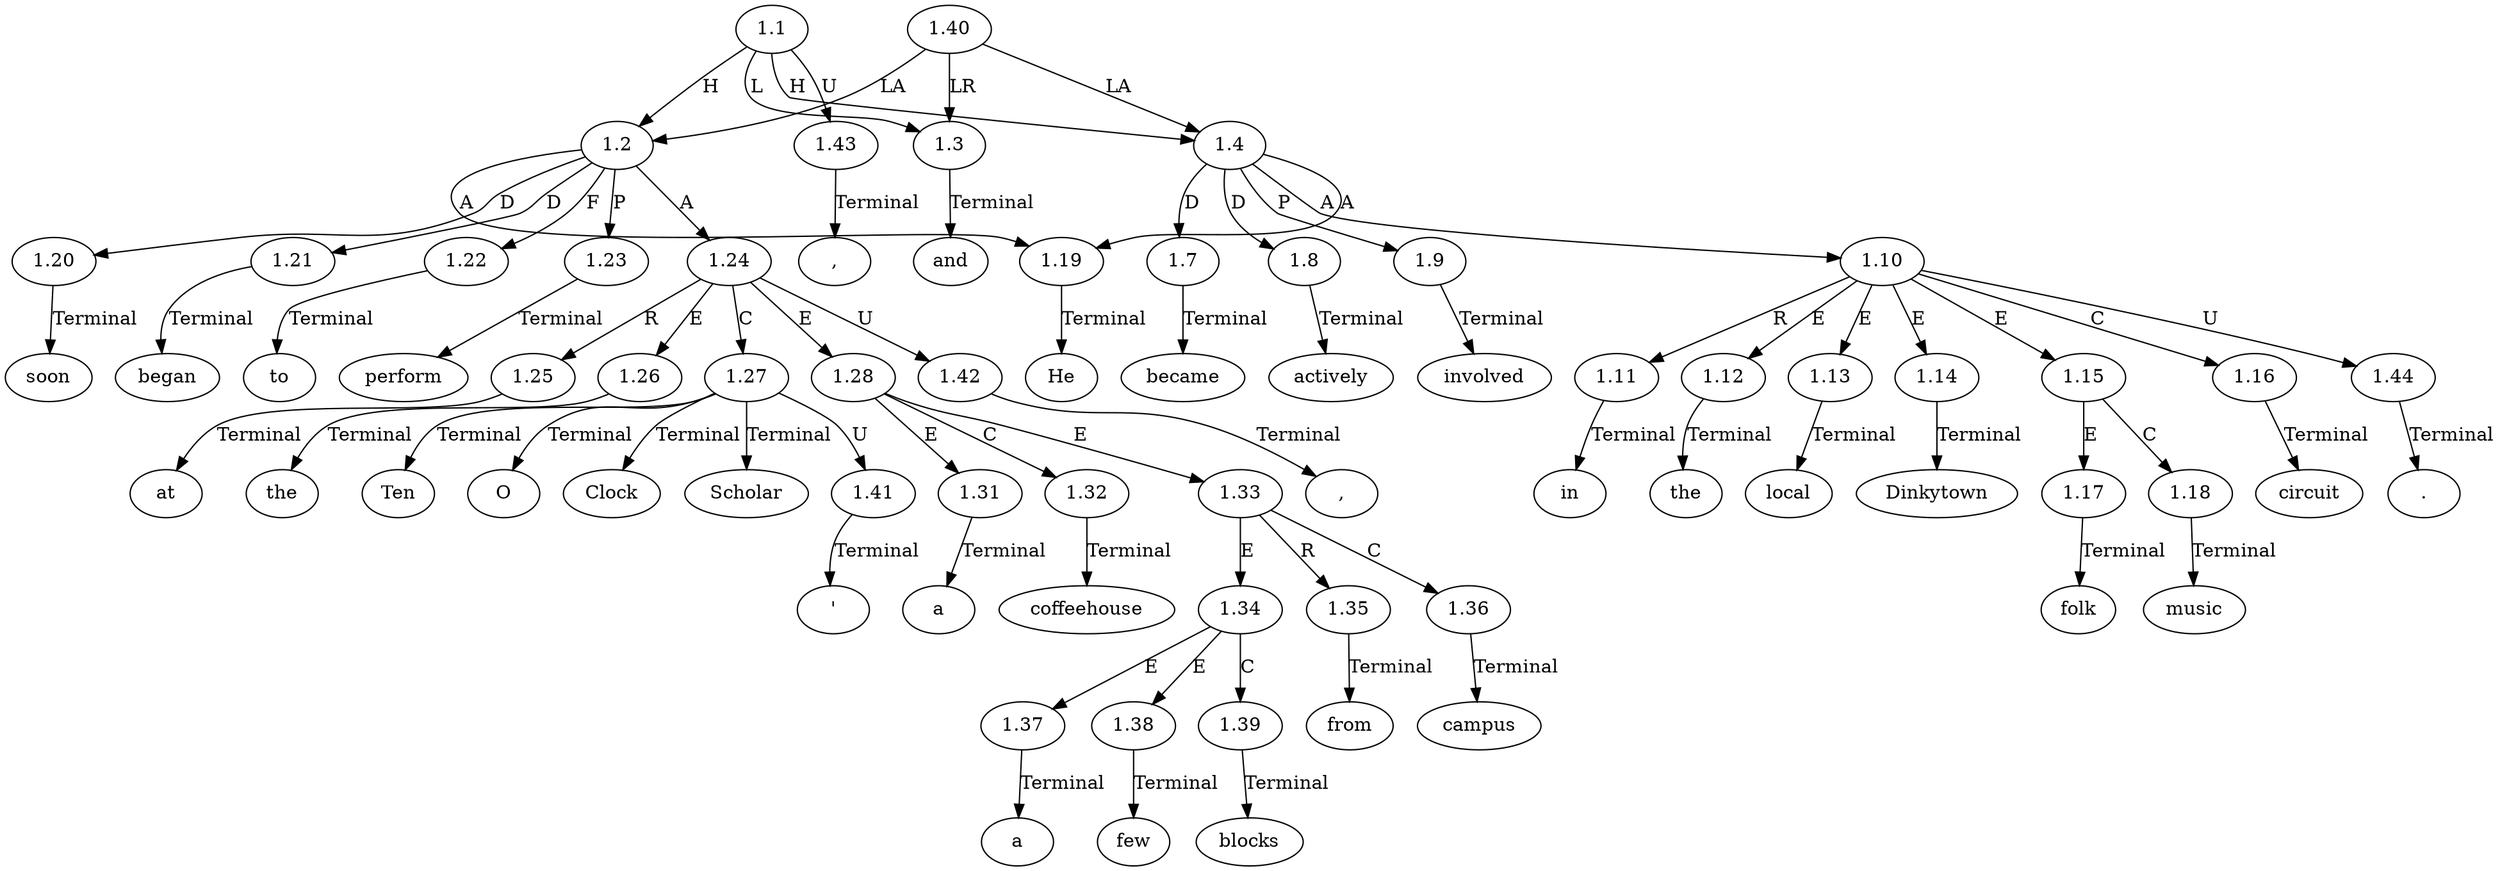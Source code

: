 // Graph
digraph {
	0.1 [label=He ordering=out]
	0.10 [label="'" ordering=out]
	0.11 [label=Clock ordering=out]
	0.12 [label=Scholar ordering=out]
	0.13 [label="," ordering=out]
	0.14 [label=a ordering=out]
	0.15 [label=coffeehouse ordering=out]
	0.16 [label=a ordering=out]
	0.17 [label=few ordering=out]
	0.18 [label=blocks ordering=out]
	0.19 [label=from ordering=out]
	0.2 [label=soon ordering=out]
	0.20 [label=campus ordering=out]
	0.21 [label="," ordering=out]
	0.22 [label=and ordering=out]
	0.23 [label=became ordering=out]
	0.24 [label=actively ordering=out]
	0.25 [label=involved ordering=out]
	0.26 [label=in ordering=out]
	0.27 [label=the ordering=out]
	0.28 [label=local ordering=out]
	0.29 [label=Dinkytown ordering=out]
	0.3 [label=began ordering=out]
	0.30 [label=folk ordering=out]
	0.31 [label=music ordering=out]
	0.32 [label=circuit ordering=out]
	0.33 [label="." ordering=out]
	0.4 [label=to ordering=out]
	0.5 [label=perform ordering=out]
	0.6 [label=at ordering=out]
	0.7 [label=the ordering=out]
	0.8 [label=Ten ordering=out]
	0.9 [label=O ordering=out]
	1.1 [label=1.1 ordering=out]
	1.2 [label=1.2 ordering=out]
	1.3 [label=1.3 ordering=out]
	1.4 [label=1.4 ordering=out]
	1.7 [label=1.7 ordering=out]
	1.8 [label=1.8 ordering=out]
	1.9 [label=1.9 ordering=out]
	1.10 [label=1.10 ordering=out]
	1.11 [label=1.11 ordering=out]
	1.12 [label=1.12 ordering=out]
	1.13 [label=1.13 ordering=out]
	1.14 [label=1.14 ordering=out]
	1.15 [label=1.15 ordering=out]
	1.16 [label=1.16 ordering=out]
	1.17 [label=1.17 ordering=out]
	1.18 [label=1.18 ordering=out]
	1.19 [label=1.19 ordering=out]
	1.20 [label=1.20 ordering=out]
	1.21 [label=1.21 ordering=out]
	1.22 [label=1.22 ordering=out]
	1.23 [label=1.23 ordering=out]
	1.24 [label=1.24 ordering=out]
	1.25 [label=1.25 ordering=out]
	1.26 [label=1.26 ordering=out]
	1.27 [label=1.27 ordering=out]
	1.28 [label=1.28 ordering=out]
	1.31 [label=1.31 ordering=out]
	1.32 [label=1.32 ordering=out]
	1.33 [label=1.33 ordering=out]
	1.34 [label=1.34 ordering=out]
	1.35 [label=1.35 ordering=out]
	1.36 [label=1.36 ordering=out]
	1.37 [label=1.37 ordering=out]
	1.38 [label=1.38 ordering=out]
	1.39 [label=1.39 ordering=out]
	1.40 [label=1.40 ordering=out]
	1.41 [label=1.41 ordering=out]
	1.42 [label=1.42 ordering=out]
	1.43 [label=1.43 ordering=out]
	1.44 [label=1.44 ordering=out]
	1.1 -> 1.2 [label=H ordering=out]
	1.1 -> 1.3 [label=L ordering=out]
	1.1 -> 1.4 [label=H ordering=out]
	1.1 -> 1.43 [label=U ordering=out]
	1.2 -> 1.19 [label=A ordering=out]
	1.2 -> 1.20 [label=D ordering=out]
	1.2 -> 1.21 [label=D ordering=out]
	1.2 -> 1.22 [label=F ordering=out]
	1.2 -> 1.23 [label=P ordering=out]
	1.2 -> 1.24 [label=A ordering=out]
	1.3 -> 0.22 [label=Terminal ordering=out]
	1.4 -> 1.7 [label=D ordering=out]
	1.4 -> 1.8 [label=D ordering=out]
	1.4 -> 1.9 [label=P ordering=out]
	1.4 -> 1.10 [label=A ordering=out]
	1.4 -> 1.19 [label=A ordering=out]
	1.7 -> 0.23 [label=Terminal ordering=out]
	1.8 -> 0.24 [label=Terminal ordering=out]
	1.9 -> 0.25 [label=Terminal ordering=out]
	1.10 -> 1.11 [label=R ordering=out]
	1.10 -> 1.12 [label=E ordering=out]
	1.10 -> 1.13 [label=E ordering=out]
	1.10 -> 1.14 [label=E ordering=out]
	1.10 -> 1.15 [label=E ordering=out]
	1.10 -> 1.16 [label=C ordering=out]
	1.10 -> 1.44 [label=U ordering=out]
	1.11 -> 0.26 [label=Terminal ordering=out]
	1.12 -> 0.27 [label=Terminal ordering=out]
	1.13 -> 0.28 [label=Terminal ordering=out]
	1.14 -> 0.29 [label=Terminal ordering=out]
	1.15 -> 1.17 [label=E ordering=out]
	1.15 -> 1.18 [label=C ordering=out]
	1.16 -> 0.32 [label=Terminal ordering=out]
	1.17 -> 0.30 [label=Terminal ordering=out]
	1.18 -> 0.31 [label=Terminal ordering=out]
	1.19 -> 0.1 [label=Terminal ordering=out]
	1.20 -> 0.2 [label=Terminal ordering=out]
	1.21 -> 0.3 [label=Terminal ordering=out]
	1.22 -> 0.4 [label=Terminal ordering=out]
	1.23 -> 0.5 [label=Terminal ordering=out]
	1.24 -> 1.25 [label=R ordering=out]
	1.24 -> 1.26 [label=E ordering=out]
	1.24 -> 1.27 [label=C ordering=out]
	1.24 -> 1.28 [label=E ordering=out]
	1.24 -> 1.42 [label=U ordering=out]
	1.25 -> 0.6 [label=Terminal ordering=out]
	1.26 -> 0.7 [label=Terminal ordering=out]
	1.27 -> 0.8 [label=Terminal ordering=out]
	1.27 -> 0.9 [label=Terminal ordering=out]
	1.27 -> 0.11 [label=Terminal ordering=out]
	1.27 -> 0.12 [label=Terminal ordering=out]
	1.27 -> 1.41 [label=U ordering=out]
	1.28 -> 1.31 [label=E ordering=out]
	1.28 -> 1.32 [label=C ordering=out]
	1.28 -> 1.33 [label=E ordering=out]
	1.31 -> 0.14 [label=Terminal ordering=out]
	1.32 -> 0.15 [label=Terminal ordering=out]
	1.33 -> 1.34 [label=E ordering=out]
	1.33 -> 1.35 [label=R ordering=out]
	1.33 -> 1.36 [label=C ordering=out]
	1.34 -> 1.37 [label=E ordering=out]
	1.34 -> 1.38 [label=E ordering=out]
	1.34 -> 1.39 [label=C ordering=out]
	1.35 -> 0.19 [label=Terminal ordering=out]
	1.36 -> 0.20 [label=Terminal ordering=out]
	1.37 -> 0.16 [label=Terminal ordering=out]
	1.38 -> 0.17 [label=Terminal ordering=out]
	1.39 -> 0.18 [label=Terminal ordering=out]
	1.40 -> 1.2 [label=LA ordering=out]
	1.40 -> 1.3 [label=LR ordering=out]
	1.40 -> 1.4 [label=LA ordering=out]
	1.41 -> 0.10 [label=Terminal ordering=out]
	1.42 -> 0.13 [label=Terminal ordering=out]
	1.43 -> 0.21 [label=Terminal ordering=out]
	1.44 -> 0.33 [label=Terminal ordering=out]
}
